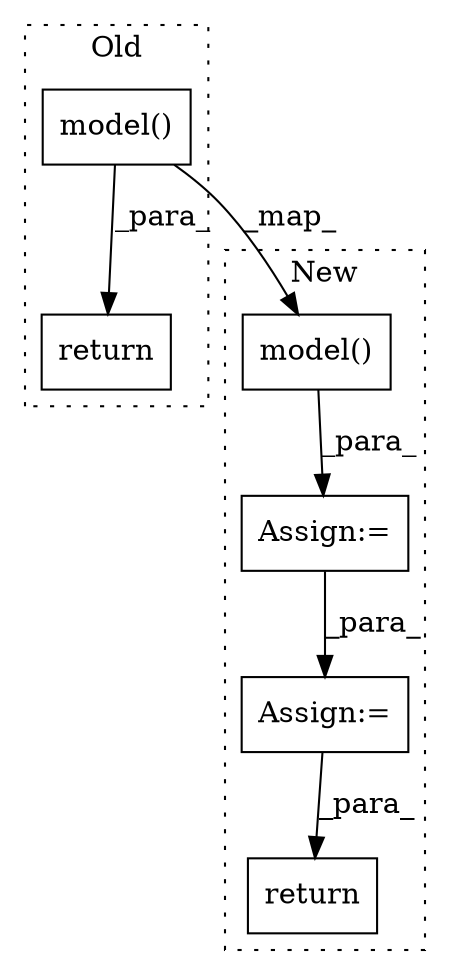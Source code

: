 digraph G {
subgraph cluster0 {
1 [label="model()" a="75" s="1520,1541" l="11,1" shape="box"];
4 [label="return" a="93" s="1513" l="7" shape="box"];
label = "Old";
style="dotted";
}
subgraph cluster1 {
2 [label="model()" a="75" s="1582,1603" l="11,1" shape="box"];
3 [label="Assign:=" a="68" s="1579" l="3" shape="box"];
5 [label="return" a="93" s="1652" l="7" shape="box"];
6 [label="Assign:=" a="68" s="1617" l="3" shape="box"];
label = "New";
style="dotted";
}
1 -> 4 [label="_para_"];
1 -> 2 [label="_map_"];
2 -> 3 [label="_para_"];
3 -> 6 [label="_para_"];
6 -> 5 [label="_para_"];
}